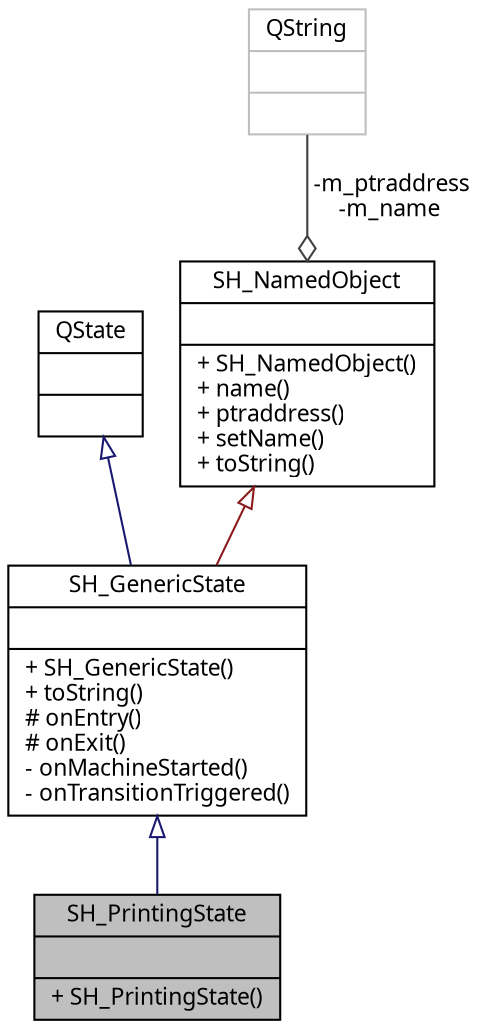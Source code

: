 digraph "SH_PrintingState"
{
 // INTERACTIVE_SVG=YES
  bgcolor="transparent";
  edge [fontname="Verdana",fontsize="11",labelfontname="Verdana",labelfontsize="11"];
  node [fontname="Verdana",fontsize="11",shape=record];
  Node1 [label="{SH_PrintingState\n||+ SH_PrintingState()\l}",height=0.2,width=0.4,color="black", fillcolor="grey75", style="filled" fontcolor="black"];
  Node2 -> Node1 [dir="back",color="midnightblue",fontsize="11",style="solid",arrowtail="onormal"];
  Node2 [label="{SH_GenericState\n||+ SH_GenericState()\l+ toString()\l# onEntry()\l# onExit()\l- onMachineStarted()\l- onTransitionTriggered()\l}",height=0.2,width=0.4,color="black",URL="$classSH__GenericState.html"];
  Node3 -> Node2 [dir="back",color="midnightblue",fontsize="11",style="solid",arrowtail="onormal"];
  Node3 [label="{QState\n||}",height=0.2,width=0.4,color="black",URL="$classQState.html"];
  Node4 -> Node2 [dir="back",color="firebrick4",fontsize="11",style="solid",arrowtail="onormal"];
  Node4 [label="{SH_NamedObject\n||+ SH_NamedObject()\l+ name()\l+ ptraddress()\l+ setName()\l+ toString()\l}",height=0.2,width=0.4,color="black",URL="$classSH__NamedObject.html"];
  Node5 -> Node4 [color="grey25",fontsize="11",style="solid",label=" -m_ptraddress\n-m_name" ,arrowhead="odiamond"];
  Node5 [label="{QString\n||}",height=0.2,width=0.4,color="grey75"];
}
